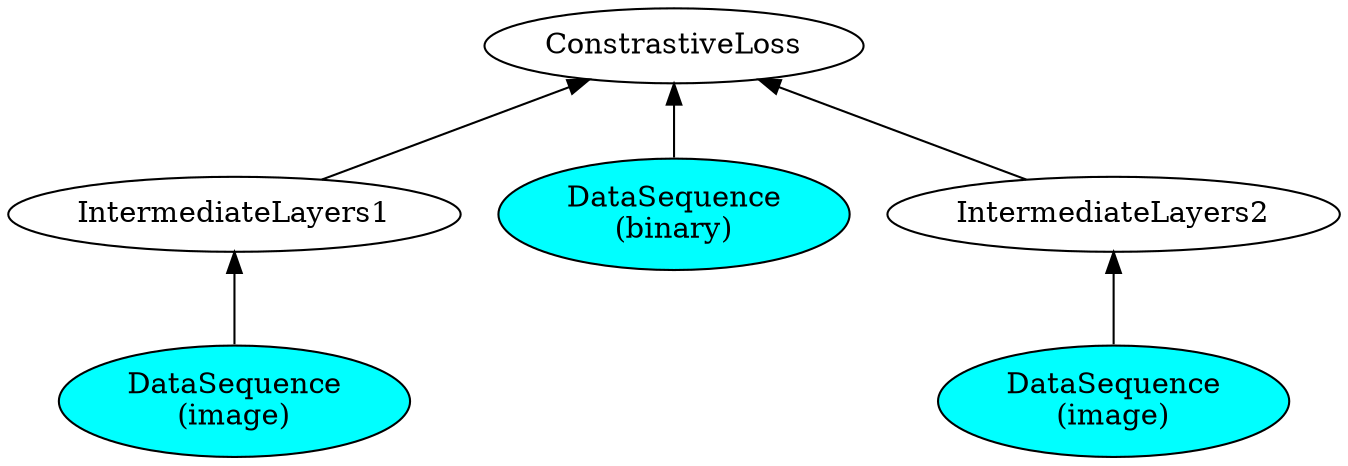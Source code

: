 digraph Network {
    rankdir=BT;
    d1 [label="DataSequence\n(image)", style="filled", fillcolor="#00FFFF"];
    d2 [label="DataSequence\n(image)", style="filled", fillcolor="#00FFFF"];
    d3 [label="DataSequence\n(binary)", style="filled", fillcolor="#00FFFF"];
    d1 -> IntermediateLayers1;
    d2 -> IntermediateLayers2;
    IntermediateLayers1 -> ConstrastiveLoss;
    IntermediateLayers2 -> ConstrastiveLoss;
    d3 -> ConstrastiveLoss;
}
